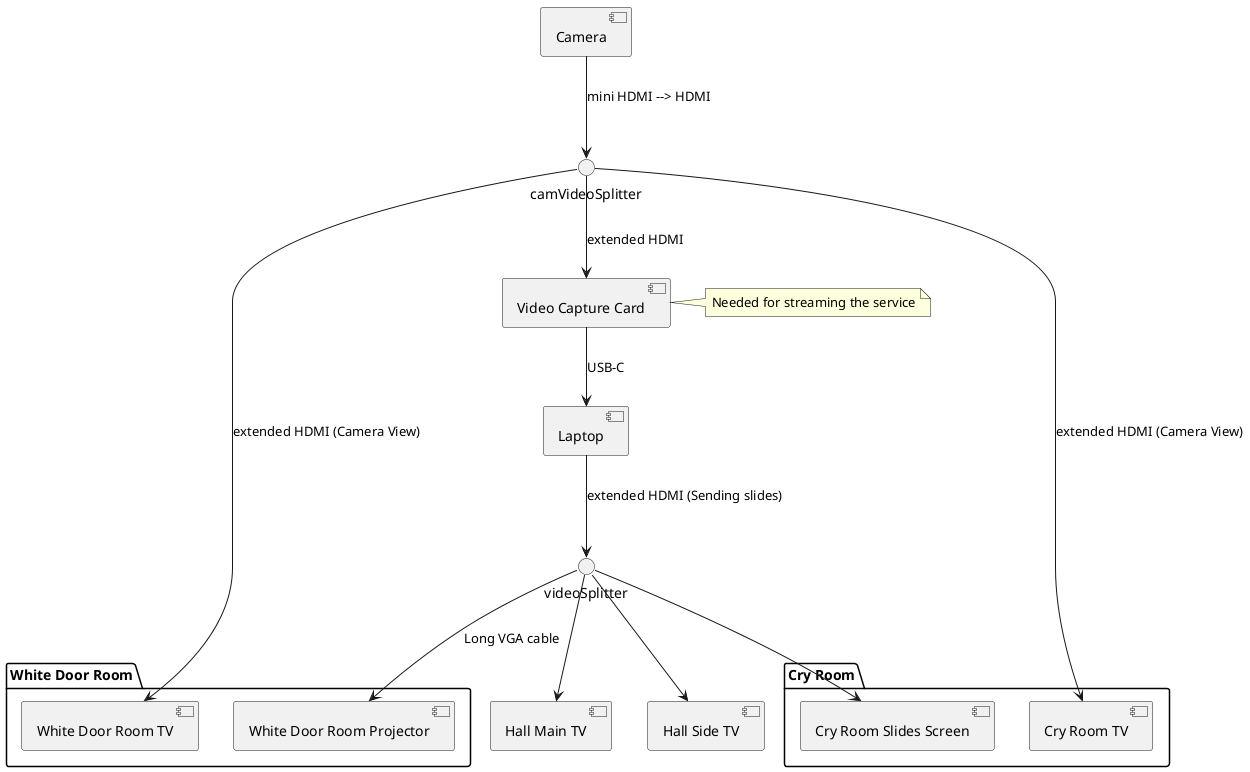 @startuml video_system

[Camera] --> camVideoSplitter : mini HDMI --> HDMI
camVideoSplitter --> [Video Capture Card] : extended HDMI



[Video Capture Card] --> [Laptop] : USB-C
[Laptop] --> videoSplitter : extended HDMI (Sending slides)
note right of [Video Capture Card]
  Needed for streaming the service
end note

videoSplitter --> [Hall Main TV]
videoSplitter --> [Hall Side TV]



package "White Door Room" {
    videoSplitter --> [White Door Room Projector] : Long VGA cable
    camVideoSplitter --> [White Door Room TV] : extended HDMI (Camera View)
}

package "Cry Room" {
    camVideoSplitter --> [Cry Room TV] : extended HDMI (Camera View)
    videoSplitter --> [Cry Room Slides Screen]
}
@enduml
